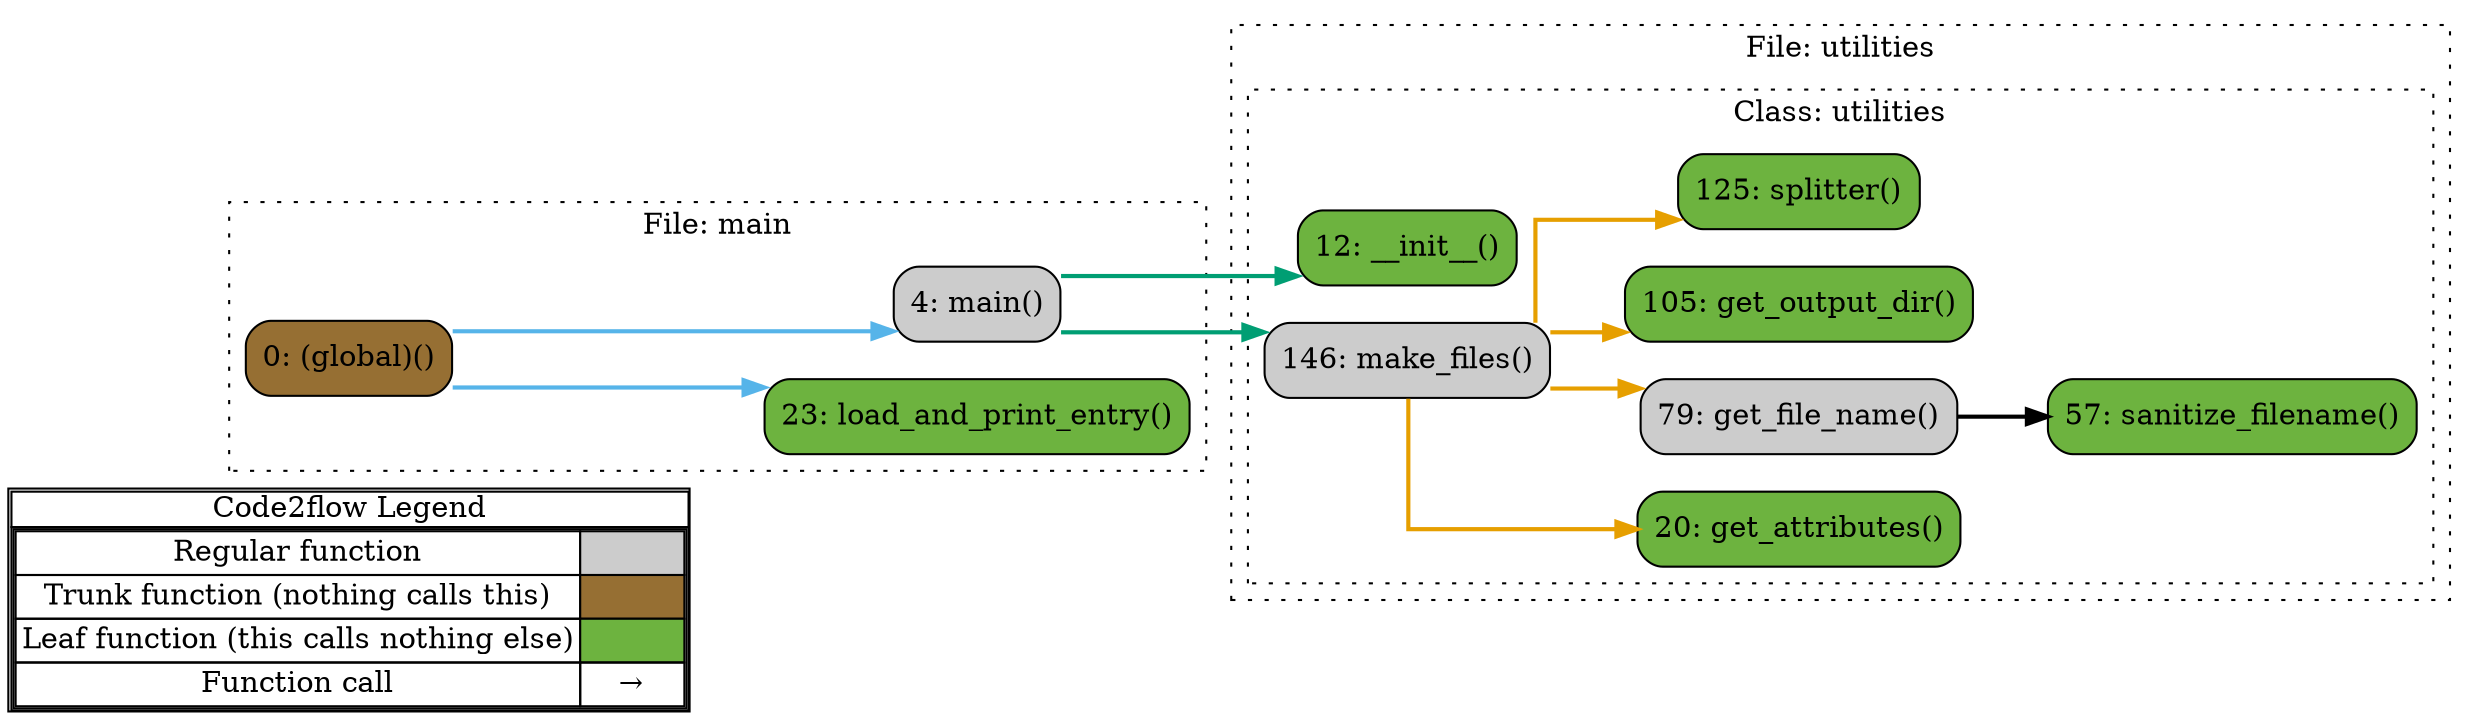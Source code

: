 digraph G {
concentrate=true;
splines="ortho";
rankdir="LR";
subgraph legend{
    rank = min;
    label = "legend";
    Legend [shape=none, margin=0, label = <
        <table cellspacing="0" cellpadding="0" border="1"><tr><td>Code2flow Legend</td></tr><tr><td>
        <table cellspacing="0">
        <tr><td>Regular function</td><td width="50px" bgcolor='#cccccc'></td></tr>
        <tr><td>Trunk function (nothing calls this)</td><td bgcolor='#966F33'></td></tr>
        <tr><td>Leaf function (this calls nothing else)</td><td bgcolor='#6db33f'></td></tr>
        <tr><td>Function call</td><td><font color='black'>&#8594;</font></td></tr>
        </table></td></tr></table>
        >];
}node_9141d482 [label="0: (global)()" name="main::(global)" shape="rect" style="rounded,filled" fillcolor="#966F33" ];
node_ce73492d [label="23: load_and_print_entry()" name="main::load_and_print_entry" shape="rect" style="rounded,filled" fillcolor="#6db33f" ];
node_381494ab [label="4: main()" name="main::main" shape="rect" style="rounded,filled" fillcolor="#cccccc" ];
node_ff552dd5 [label="12: __init__()" name="utilities::utilities.__init__" shape="rect" style="rounded,filled" fillcolor="#6db33f" ];
node_4bcbf66a [label="20: get_attributes()" name="utilities::utilities.get_attributes" shape="rect" style="rounded,filled" fillcolor="#6db33f" ];
node_c1e93f88 [label="79: get_file_name()" name="utilities::utilities.get_file_name" shape="rect" style="rounded,filled" fillcolor="#cccccc" ];
node_31ae4093 [label="105: get_output_dir()" name="utilities::utilities.get_output_dir" shape="rect" style="rounded,filled" fillcolor="#6db33f" ];
node_86c38449 [label="146: make_files()" name="utilities::utilities.make_files" shape="rect" style="rounded,filled" fillcolor="#cccccc" ];
node_51398051 [label="57: sanitize_filename()" name="utilities::utilities.sanitize_filename" shape="rect" style="rounded,filled" fillcolor="#6db33f" ];
node_60927455 [label="125: splitter()" name="utilities::utilities.splitter" shape="rect" style="rounded,filled" fillcolor="#6db33f" ];
node_9141d482 -> node_ce73492d [color="#56B4E9" penwidth="2"];
node_9141d482 -> node_381494ab [color="#56B4E9" penwidth="2"];
node_381494ab -> node_ff552dd5 [color="#009E73" penwidth="2"];
node_381494ab -> node_86c38449 [color="#009E73" penwidth="2"];
node_c1e93f88 -> node_51398051 [color="#000000" penwidth="2"];
node_c1e93f88 -> node_51398051 [color="#000000" penwidth="2"];
node_86c38449 -> node_4bcbf66a [color="#E69F00" penwidth="2"];
node_86c38449 -> node_c1e93f88 [color="#E69F00" penwidth="2"];
node_86c38449 -> node_31ae4093 [color="#E69F00" penwidth="2"];
node_86c38449 -> node_60927455 [color="#E69F00" penwidth="2"];
subgraph cluster_90af78f8 {
    node_381494ab node_ce73492d node_9141d482;
    label="File: main";
    name="main";
    style="filled";
    graph[style=dotted];
};
subgraph cluster_4cd78c00 {
    label="File: utilities";
    name="utilities";
    style="filled";
    graph[style=dotted];
    subgraph cluster_d0b9fbb7 {
        node_ff552dd5 node_4bcbf66a node_51398051 node_c1e93f88 node_31ae4093 node_60927455 node_86c38449;
        label="Class: utilities";
        name="utilities";
        style="filled";
        graph[style=dotted];
    };
};
}
